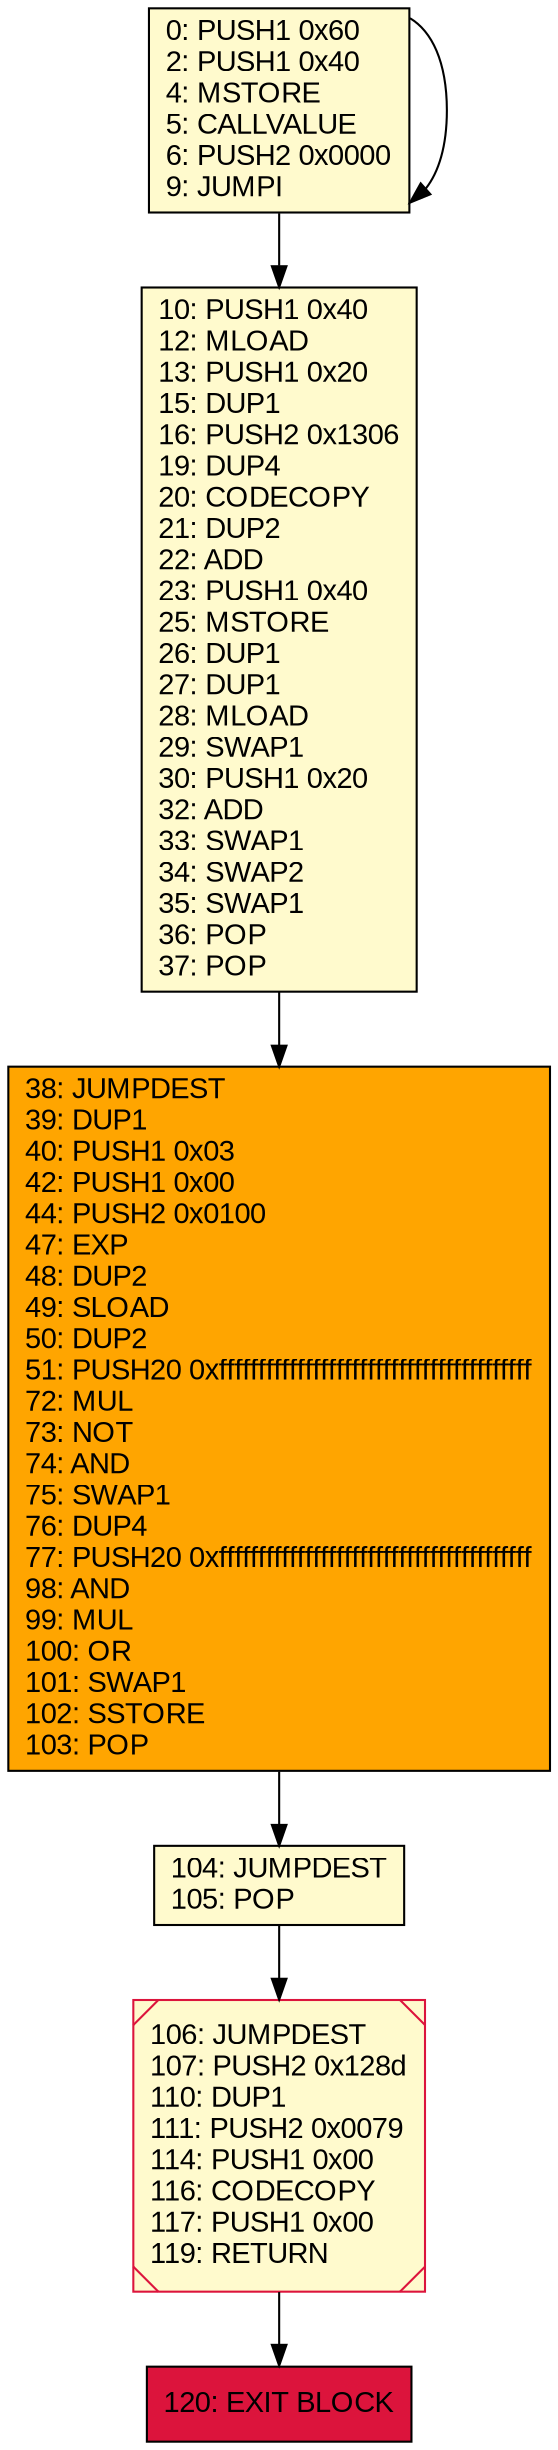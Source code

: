digraph G {
bgcolor=transparent rankdir=UD;
node [shape=box style=filled color=black fillcolor=white fontname=arial fontcolor=black];
106 [label="106: JUMPDEST\l107: PUSH2 0x128d\l110: DUP1\l111: PUSH2 0x0079\l114: PUSH1 0x00\l116: CODECOPY\l117: PUSH1 0x00\l119: RETURN\l" fillcolor=lemonchiffon shape=Msquare color=crimson ];
120 [label="120: EXIT BLOCK\l" fillcolor=crimson ];
104 [label="104: JUMPDEST\l105: POP\l" fillcolor=lemonchiffon ];
10 [label="10: PUSH1 0x40\l12: MLOAD\l13: PUSH1 0x20\l15: DUP1\l16: PUSH2 0x1306\l19: DUP4\l20: CODECOPY\l21: DUP2\l22: ADD\l23: PUSH1 0x40\l25: MSTORE\l26: DUP1\l27: DUP1\l28: MLOAD\l29: SWAP1\l30: PUSH1 0x20\l32: ADD\l33: SWAP1\l34: SWAP2\l35: SWAP1\l36: POP\l37: POP\l" fillcolor=lemonchiffon ];
38 [label="38: JUMPDEST\l39: DUP1\l40: PUSH1 0x03\l42: PUSH1 0x00\l44: PUSH2 0x0100\l47: EXP\l48: DUP2\l49: SLOAD\l50: DUP2\l51: PUSH20 0xffffffffffffffffffffffffffffffffffffffff\l72: MUL\l73: NOT\l74: AND\l75: SWAP1\l76: DUP4\l77: PUSH20 0xffffffffffffffffffffffffffffffffffffffff\l98: AND\l99: MUL\l100: OR\l101: SWAP1\l102: SSTORE\l103: POP\l" fillcolor=orange ];
0 [label="0: PUSH1 0x60\l2: PUSH1 0x40\l4: MSTORE\l5: CALLVALUE\l6: PUSH2 0x0000\l9: JUMPI\l" fillcolor=lemonchiffon ];
0 -> 0;
10 -> 38;
38 -> 104;
0 -> 10;
106 -> 120;
104 -> 106;
}